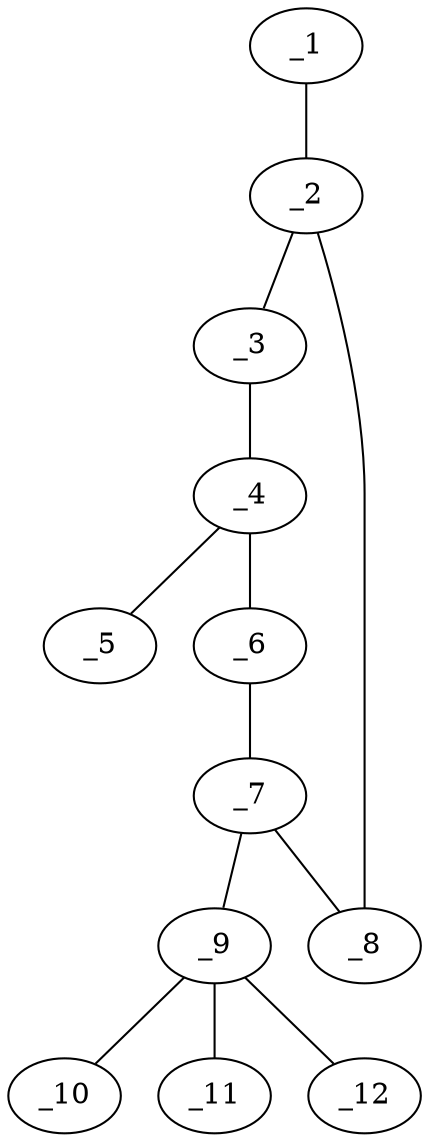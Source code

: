 graph molid627080 {
	_1	 [charge=0,
		chem=2,
		symbol="O  ",
		x=2,
		y="-2"];
	_2	 [charge=0,
		chem=1,
		symbol="C  ",
		x="2.866",
		y="-1.5"];
	_1 -- _2	 [valence=1];
	_3	 [charge=0,
		chem=4,
		symbol="N  ",
		x="3.7321",
		y="-2"];
	_2 -- _3	 [valence=1];
	_8	 [charge=0,
		chem=1,
		symbol="C  ",
		x="2.866",
		y="-0.5"];
	_2 -- _8	 [valence=2];
	_4	 [charge=0,
		chem=1,
		symbol="C  ",
		x="4.5981",
		y="-1.5"];
	_3 -- _4	 [valence=2];
	_5	 [charge=0,
		chem=2,
		symbol="O  ",
		x="5.4641",
		y="-2"];
	_4 -- _5	 [valence=1];
	_6	 [charge=0,
		chem=4,
		symbol="N  ",
		x="4.5981",
		y="-0.5"];
	_4 -- _6	 [valence=1];
	_7	 [charge=0,
		chem=1,
		symbol="C  ",
		x="3.7321",
		y=0];
	_6 -- _7	 [valence=2];
	_7 -- _8	 [valence=1];
	_9	 [charge=0,
		chem=6,
		symbol="P  ",
		x="3.7321",
		y=1];
	_7 -- _9	 [valence=1];
	_10	 [charge=0,
		chem=2,
		symbol="O  ",
		x="3.7321",
		y=2];
	_9 -- _10	 [valence=2];
	_11	 [charge=0,
		chem=2,
		symbol="O  ",
		x="2.7321",
		y=1];
	_9 -- _11	 [valence=1];
	_12	 [charge=0,
		chem=2,
		symbol="O  ",
		x="4.7321",
		y=1];
	_9 -- _12	 [valence=1];
}
